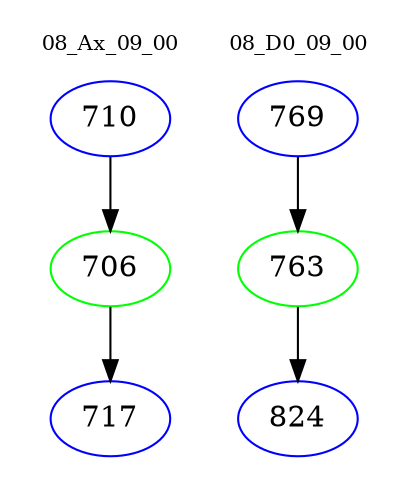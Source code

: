 digraph{
subgraph cluster_0 {
color = white
label = "08_Ax_09_00";
fontsize=10;
T0_710 [label="710", color="blue"]
T0_710 -> T0_706 [color="black"]
T0_706 [label="706", color="green"]
T0_706 -> T0_717 [color="black"]
T0_717 [label="717", color="blue"]
}
subgraph cluster_1 {
color = white
label = "08_D0_09_00";
fontsize=10;
T1_769 [label="769", color="blue"]
T1_769 -> T1_763 [color="black"]
T1_763 [label="763", color="green"]
T1_763 -> T1_824 [color="black"]
T1_824 [label="824", color="blue"]
}
}
